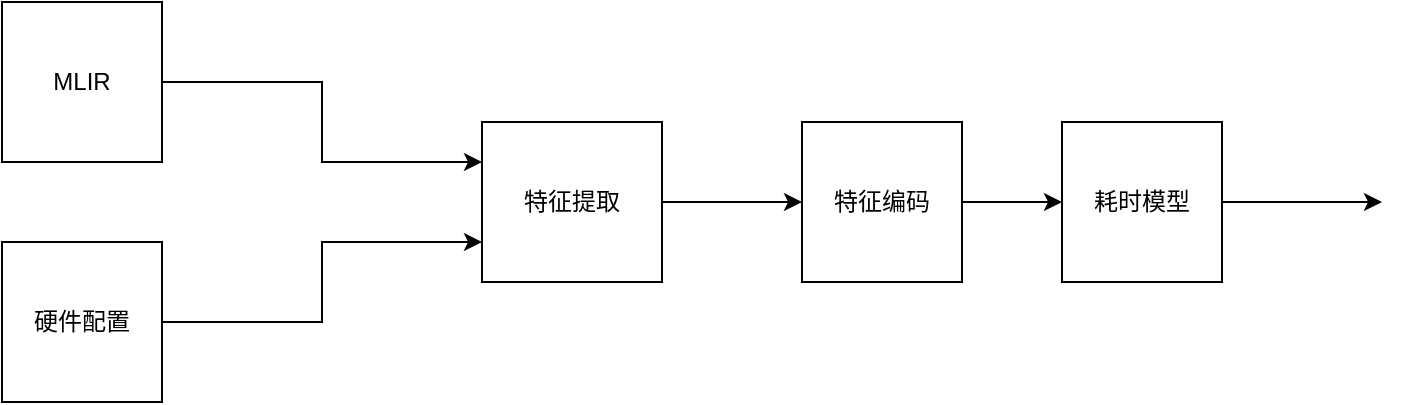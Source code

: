 <mxfile version="19.0.1" type="device"><diagram id="X0naH4_fUe-UhCxcQw2T" name="Page-1"><mxGraphModel dx="782" dy="392" grid="1" gridSize="10" guides="1" tooltips="1" connect="1" arrows="1" fold="1" page="1" pageScale="1" pageWidth="827" pageHeight="1169" math="0" shadow="0"><root><mxCell id="0"/><mxCell id="1" parent="0"/><mxCell id="l9k7d6v6CJedm77ffKYr-7" value="" style="edgeStyle=orthogonalEdgeStyle;rounded=0;orthogonalLoop=1;jettySize=auto;html=1;" edge="1" parent="1" source="l9k7d6v6CJedm77ffKYr-1"><mxGeometry relative="1" as="geometry"><mxPoint x="360" y="240" as="targetPoint"/><Array as="points"><mxPoint x="280" y="200"/><mxPoint x="280" y="240"/></Array></mxGeometry></mxCell><mxCell id="l9k7d6v6CJedm77ffKYr-1" value="MLIR" style="rounded=0;whiteSpace=wrap;html=1;" vertex="1" parent="1"><mxGeometry x="120" y="160" width="80" height="80" as="geometry"/></mxCell><mxCell id="l9k7d6v6CJedm77ffKYr-5" value="" style="edgeStyle=orthogonalEdgeStyle;rounded=0;orthogonalLoop=1;jettySize=auto;html=1;" edge="1" parent="1" source="l9k7d6v6CJedm77ffKYr-2"><mxGeometry relative="1" as="geometry"><mxPoint x="360" y="280" as="targetPoint"/><Array as="points"><mxPoint x="280" y="320"/><mxPoint x="280" y="280"/></Array></mxGeometry></mxCell><mxCell id="l9k7d6v6CJedm77ffKYr-2" value="硬件配置" style="rounded=0;whiteSpace=wrap;html=1;" vertex="1" parent="1"><mxGeometry x="120" y="280" width="80" height="80" as="geometry"/></mxCell><mxCell id="l9k7d6v6CJedm77ffKYr-10" value="" style="edgeStyle=orthogonalEdgeStyle;rounded=0;orthogonalLoop=1;jettySize=auto;html=1;" edge="1" parent="1" source="l9k7d6v6CJedm77ffKYr-8" target="l9k7d6v6CJedm77ffKYr-9"><mxGeometry relative="1" as="geometry"/></mxCell><mxCell id="l9k7d6v6CJedm77ffKYr-8" value="特征提取" style="rounded=0;whiteSpace=wrap;html=1;" vertex="1" parent="1"><mxGeometry x="360" y="220" width="90" height="80" as="geometry"/></mxCell><mxCell id="l9k7d6v6CJedm77ffKYr-12" value="" style="edgeStyle=orthogonalEdgeStyle;rounded=0;orthogonalLoop=1;jettySize=auto;html=1;" edge="1" parent="1" source="l9k7d6v6CJedm77ffKYr-9" target="l9k7d6v6CJedm77ffKYr-11"><mxGeometry relative="1" as="geometry"/></mxCell><mxCell id="l9k7d6v6CJedm77ffKYr-9" value="特征编码" style="rounded=0;whiteSpace=wrap;html=1;" vertex="1" parent="1"><mxGeometry x="520" y="220" width="80" height="80" as="geometry"/></mxCell><mxCell id="l9k7d6v6CJedm77ffKYr-14" value="" style="edgeStyle=orthogonalEdgeStyle;rounded=0;orthogonalLoop=1;jettySize=auto;html=1;" edge="1" parent="1" source="l9k7d6v6CJedm77ffKYr-11"><mxGeometry relative="1" as="geometry"><mxPoint x="810" y="260" as="targetPoint"/></mxGeometry></mxCell><mxCell id="l9k7d6v6CJedm77ffKYr-11" value="耗时模型" style="rounded=0;whiteSpace=wrap;html=1;" vertex="1" parent="1"><mxGeometry x="650" y="220" width="80" height="80" as="geometry"/></mxCell></root></mxGraphModel></diagram></mxfile>